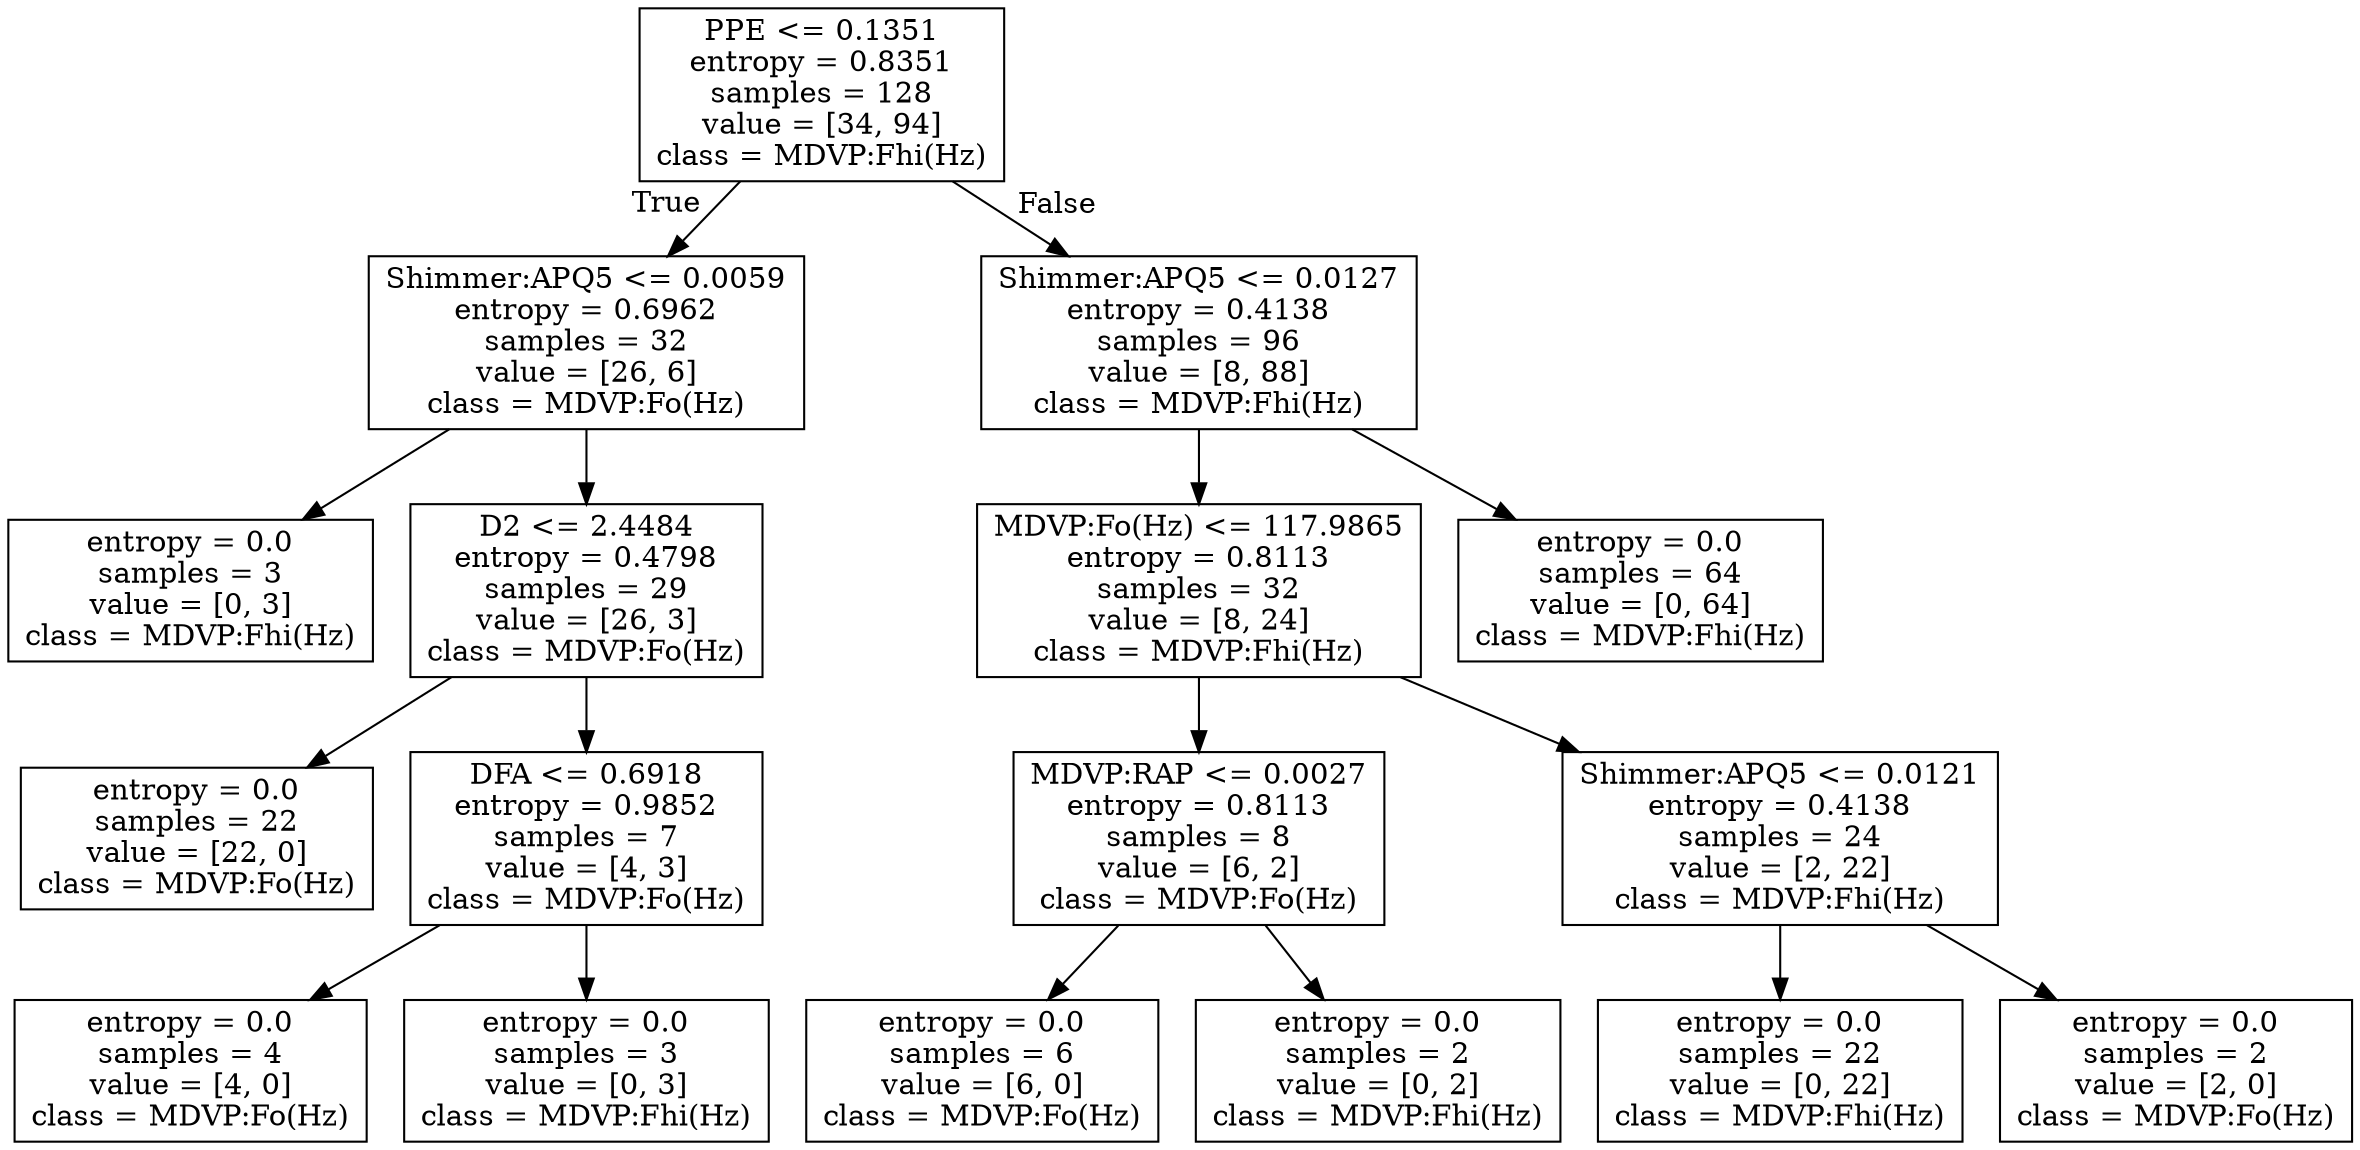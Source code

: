 digraph Tree {
node [shape=box] ;
0 [label="PPE <= 0.1351\nentropy = 0.8351\nsamples = 128\nvalue = [34, 94]\nclass = MDVP:Fhi(Hz)"] ;
1 [label="Shimmer:APQ5 <= 0.0059\nentropy = 0.6962\nsamples = 32\nvalue = [26, 6]\nclass = MDVP:Fo(Hz)"] ;
0 -> 1 [labeldistance=2.5, labelangle=45, headlabel="True"] ;
2 [label="entropy = 0.0\nsamples = 3\nvalue = [0, 3]\nclass = MDVP:Fhi(Hz)"] ;
1 -> 2 ;
3 [label="D2 <= 2.4484\nentropy = 0.4798\nsamples = 29\nvalue = [26, 3]\nclass = MDVP:Fo(Hz)"] ;
1 -> 3 ;
4 [label="entropy = 0.0\nsamples = 22\nvalue = [22, 0]\nclass = MDVP:Fo(Hz)"] ;
3 -> 4 ;
5 [label="DFA <= 0.6918\nentropy = 0.9852\nsamples = 7\nvalue = [4, 3]\nclass = MDVP:Fo(Hz)"] ;
3 -> 5 ;
6 [label="entropy = 0.0\nsamples = 4\nvalue = [4, 0]\nclass = MDVP:Fo(Hz)"] ;
5 -> 6 ;
7 [label="entropy = 0.0\nsamples = 3\nvalue = [0, 3]\nclass = MDVP:Fhi(Hz)"] ;
5 -> 7 ;
8 [label="Shimmer:APQ5 <= 0.0127\nentropy = 0.4138\nsamples = 96\nvalue = [8, 88]\nclass = MDVP:Fhi(Hz)"] ;
0 -> 8 [labeldistance=2.5, labelangle=-45, headlabel="False"] ;
9 [label="MDVP:Fo(Hz) <= 117.9865\nentropy = 0.8113\nsamples = 32\nvalue = [8, 24]\nclass = MDVP:Fhi(Hz)"] ;
8 -> 9 ;
10 [label="MDVP:RAP <= 0.0027\nentropy = 0.8113\nsamples = 8\nvalue = [6, 2]\nclass = MDVP:Fo(Hz)"] ;
9 -> 10 ;
11 [label="entropy = 0.0\nsamples = 6\nvalue = [6, 0]\nclass = MDVP:Fo(Hz)"] ;
10 -> 11 ;
12 [label="entropy = 0.0\nsamples = 2\nvalue = [0, 2]\nclass = MDVP:Fhi(Hz)"] ;
10 -> 12 ;
13 [label="Shimmer:APQ5 <= 0.0121\nentropy = 0.4138\nsamples = 24\nvalue = [2, 22]\nclass = MDVP:Fhi(Hz)"] ;
9 -> 13 ;
14 [label="entropy = 0.0\nsamples = 22\nvalue = [0, 22]\nclass = MDVP:Fhi(Hz)"] ;
13 -> 14 ;
15 [label="entropy = 0.0\nsamples = 2\nvalue = [2, 0]\nclass = MDVP:Fo(Hz)"] ;
13 -> 15 ;
16 [label="entropy = 0.0\nsamples = 64\nvalue = [0, 64]\nclass = MDVP:Fhi(Hz)"] ;
8 -> 16 ;
}
